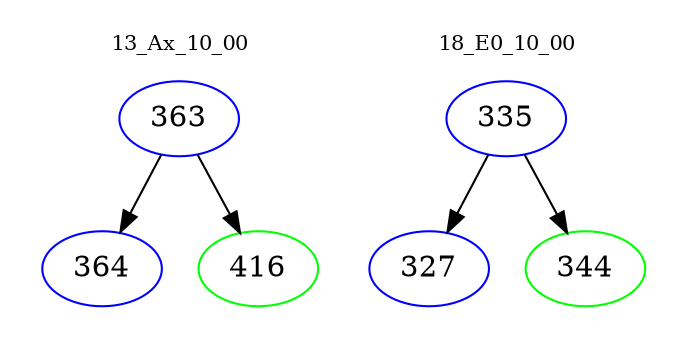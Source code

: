 digraph{
subgraph cluster_0 {
color = white
label = "13_Ax_10_00";
fontsize=10;
T0_363 [label="363", color="blue"]
T0_363 -> T0_364 [color="black"]
T0_364 [label="364", color="blue"]
T0_363 -> T0_416 [color="black"]
T0_416 [label="416", color="green"]
}
subgraph cluster_1 {
color = white
label = "18_E0_10_00";
fontsize=10;
T1_335 [label="335", color="blue"]
T1_335 -> T1_327 [color="black"]
T1_327 [label="327", color="blue"]
T1_335 -> T1_344 [color="black"]
T1_344 [label="344", color="green"]
}
}
